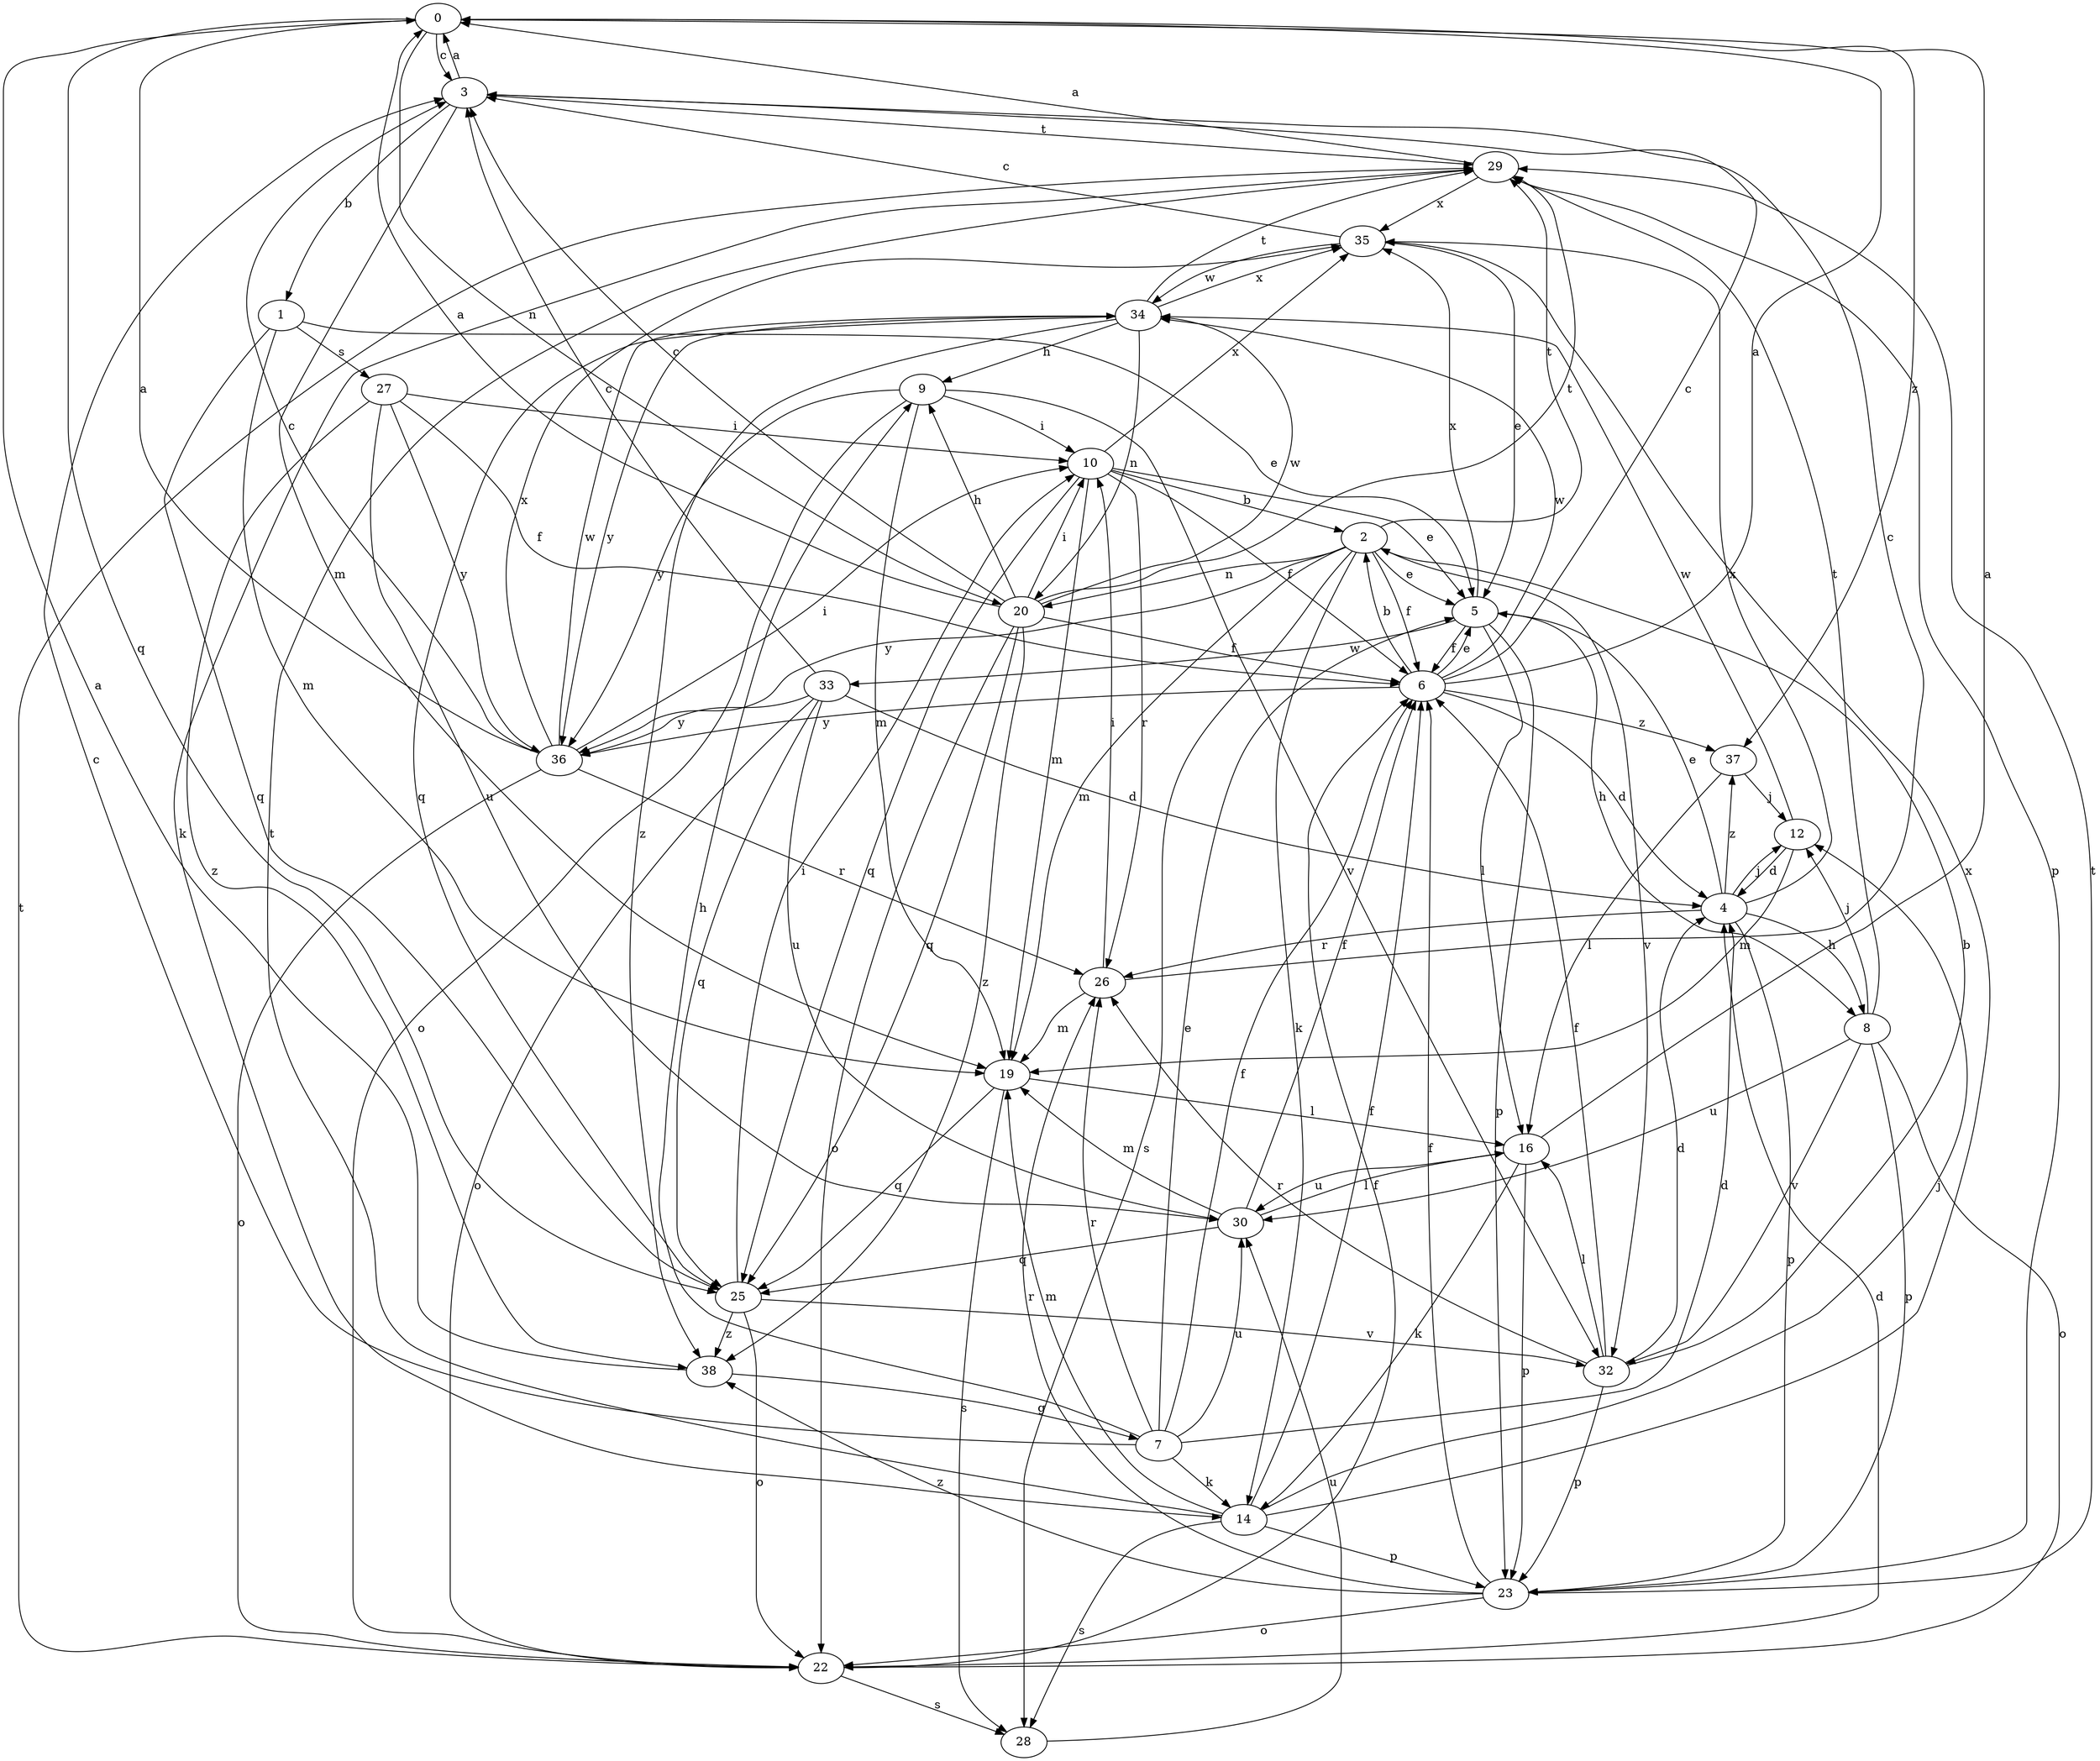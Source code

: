 strict digraph  {
0;
1;
2;
3;
4;
5;
6;
7;
8;
9;
10;
12;
14;
16;
19;
20;
22;
23;
25;
26;
27;
28;
29;
30;
32;
33;
34;
35;
36;
37;
38;
0 -> 3  [label=c];
0 -> 20  [label=n];
0 -> 25  [label=q];
0 -> 37  [label=z];
1 -> 5  [label=e];
1 -> 19  [label=m];
1 -> 25  [label=q];
1 -> 27  [label=s];
2 -> 5  [label=e];
2 -> 6  [label=f];
2 -> 14  [label=k];
2 -> 19  [label=m];
2 -> 20  [label=n];
2 -> 28  [label=s];
2 -> 29  [label=t];
2 -> 32  [label=v];
2 -> 36  [label=y];
3 -> 0  [label=a];
3 -> 1  [label=b];
3 -> 19  [label=m];
3 -> 29  [label=t];
4 -> 5  [label=e];
4 -> 8  [label=h];
4 -> 12  [label=j];
4 -> 23  [label=p];
4 -> 26  [label=r];
4 -> 35  [label=x];
4 -> 37  [label=z];
5 -> 6  [label=f];
5 -> 8  [label=h];
5 -> 16  [label=l];
5 -> 23  [label=p];
5 -> 33  [label=w];
5 -> 35  [label=x];
6 -> 0  [label=a];
6 -> 2  [label=b];
6 -> 3  [label=c];
6 -> 4  [label=d];
6 -> 5  [label=e];
6 -> 34  [label=w];
6 -> 36  [label=y];
6 -> 37  [label=z];
7 -> 3  [label=c];
7 -> 4  [label=d];
7 -> 5  [label=e];
7 -> 6  [label=f];
7 -> 9  [label=h];
7 -> 14  [label=k];
7 -> 26  [label=r];
7 -> 30  [label=u];
8 -> 12  [label=j];
8 -> 22  [label=o];
8 -> 23  [label=p];
8 -> 29  [label=t];
8 -> 30  [label=u];
8 -> 32  [label=v];
9 -> 10  [label=i];
9 -> 19  [label=m];
9 -> 22  [label=o];
9 -> 32  [label=v];
9 -> 36  [label=y];
10 -> 2  [label=b];
10 -> 5  [label=e];
10 -> 6  [label=f];
10 -> 19  [label=m];
10 -> 25  [label=q];
10 -> 26  [label=r];
10 -> 35  [label=x];
12 -> 4  [label=d];
12 -> 19  [label=m];
12 -> 34  [label=w];
14 -> 6  [label=f];
14 -> 12  [label=j];
14 -> 19  [label=m];
14 -> 23  [label=p];
14 -> 28  [label=s];
14 -> 29  [label=t];
14 -> 35  [label=x];
16 -> 0  [label=a];
16 -> 14  [label=k];
16 -> 23  [label=p];
16 -> 30  [label=u];
19 -> 16  [label=l];
19 -> 25  [label=q];
19 -> 28  [label=s];
20 -> 0  [label=a];
20 -> 3  [label=c];
20 -> 6  [label=f];
20 -> 9  [label=h];
20 -> 10  [label=i];
20 -> 22  [label=o];
20 -> 25  [label=q];
20 -> 29  [label=t];
20 -> 34  [label=w];
20 -> 38  [label=z];
22 -> 4  [label=d];
22 -> 6  [label=f];
22 -> 28  [label=s];
22 -> 29  [label=t];
23 -> 6  [label=f];
23 -> 22  [label=o];
23 -> 26  [label=r];
23 -> 29  [label=t];
23 -> 38  [label=z];
25 -> 10  [label=i];
25 -> 22  [label=o];
25 -> 32  [label=v];
25 -> 38  [label=z];
26 -> 3  [label=c];
26 -> 10  [label=i];
26 -> 19  [label=m];
27 -> 6  [label=f];
27 -> 10  [label=i];
27 -> 30  [label=u];
27 -> 36  [label=y];
27 -> 38  [label=z];
28 -> 30  [label=u];
29 -> 0  [label=a];
29 -> 14  [label=k];
29 -> 23  [label=p];
29 -> 35  [label=x];
30 -> 6  [label=f];
30 -> 16  [label=l];
30 -> 19  [label=m];
30 -> 25  [label=q];
32 -> 2  [label=b];
32 -> 4  [label=d];
32 -> 6  [label=f];
32 -> 16  [label=l];
32 -> 23  [label=p];
32 -> 26  [label=r];
33 -> 3  [label=c];
33 -> 4  [label=d];
33 -> 22  [label=o];
33 -> 25  [label=q];
33 -> 30  [label=u];
33 -> 36  [label=y];
34 -> 9  [label=h];
34 -> 20  [label=n];
34 -> 25  [label=q];
34 -> 29  [label=t];
34 -> 35  [label=x];
34 -> 36  [label=y];
34 -> 38  [label=z];
35 -> 3  [label=c];
35 -> 5  [label=e];
35 -> 34  [label=w];
36 -> 0  [label=a];
36 -> 3  [label=c];
36 -> 10  [label=i];
36 -> 22  [label=o];
36 -> 26  [label=r];
36 -> 34  [label=w];
36 -> 35  [label=x];
37 -> 12  [label=j];
37 -> 16  [label=l];
38 -> 0  [label=a];
38 -> 7  [label=g];
}
